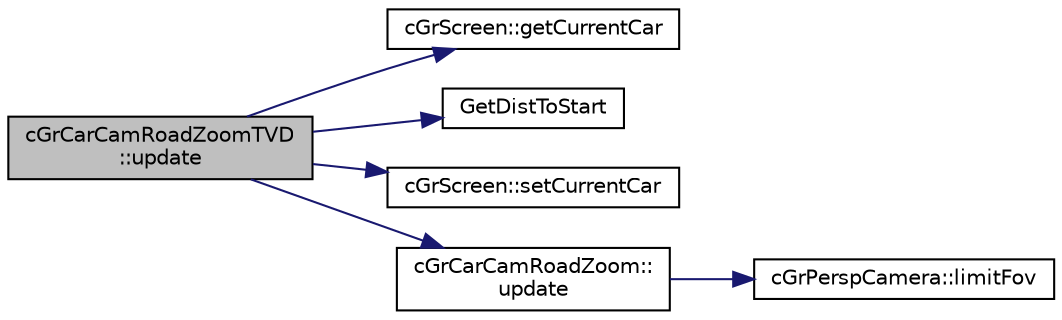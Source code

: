 digraph "cGrCarCamRoadZoomTVD::update"
{
  edge [fontname="Helvetica",fontsize="10",labelfontname="Helvetica",labelfontsize="10"];
  node [fontname="Helvetica",fontsize="10",shape=record];
  rankdir="LR";
  Node1 [label="cGrCarCamRoadZoomTVD\l::update",height=0.2,width=0.4,color="black", fillcolor="grey75", style="filled", fontcolor="black"];
  Node1 -> Node2 [color="midnightblue",fontsize="10",style="solid",fontname="Helvetica"];
  Node2 [label="cGrScreen::getCurrentCar",height=0.2,width=0.4,color="black", fillcolor="white", style="filled",URL="$classc_gr_screen.html#acf825b80624d1c1dd0407fac5b0d154a"];
  Node1 -> Node3 [color="midnightblue",fontsize="10",style="solid",fontname="Helvetica"];
  Node3 [label="GetDistToStart",height=0.2,width=0.4,color="black", fillcolor="white", style="filled",URL="$grcam_8cpp.html#aa00b7d0a7a144ee74ee400b4ba1fe0d0"];
  Node1 -> Node4 [color="midnightblue",fontsize="10",style="solid",fontname="Helvetica"];
  Node4 [label="cGrScreen::setCurrentCar",height=0.2,width=0.4,color="black", fillcolor="white", style="filled",URL="$classc_gr_screen.html#afaf400bec5db3b07a7ae5db37d3a301f"];
  Node1 -> Node5 [color="midnightblue",fontsize="10",style="solid",fontname="Helvetica"];
  Node5 [label="cGrCarCamRoadZoom::\lupdate",height=0.2,width=0.4,color="black", fillcolor="white", style="filled",URL="$classc_gr_car_cam_road_zoom.html#a3e495e4c2bc154e53f23a2b81f3fbc3a"];
  Node5 -> Node6 [color="midnightblue",fontsize="10",style="solid",fontname="Helvetica"];
  Node6 [label="cGrPerspCamera::limitFov",height=0.2,width=0.4,color="black", fillcolor="white", style="filled",URL="$classc_gr_persp_camera.html#a70c0191610851aee37de329253fecabe"];
}
